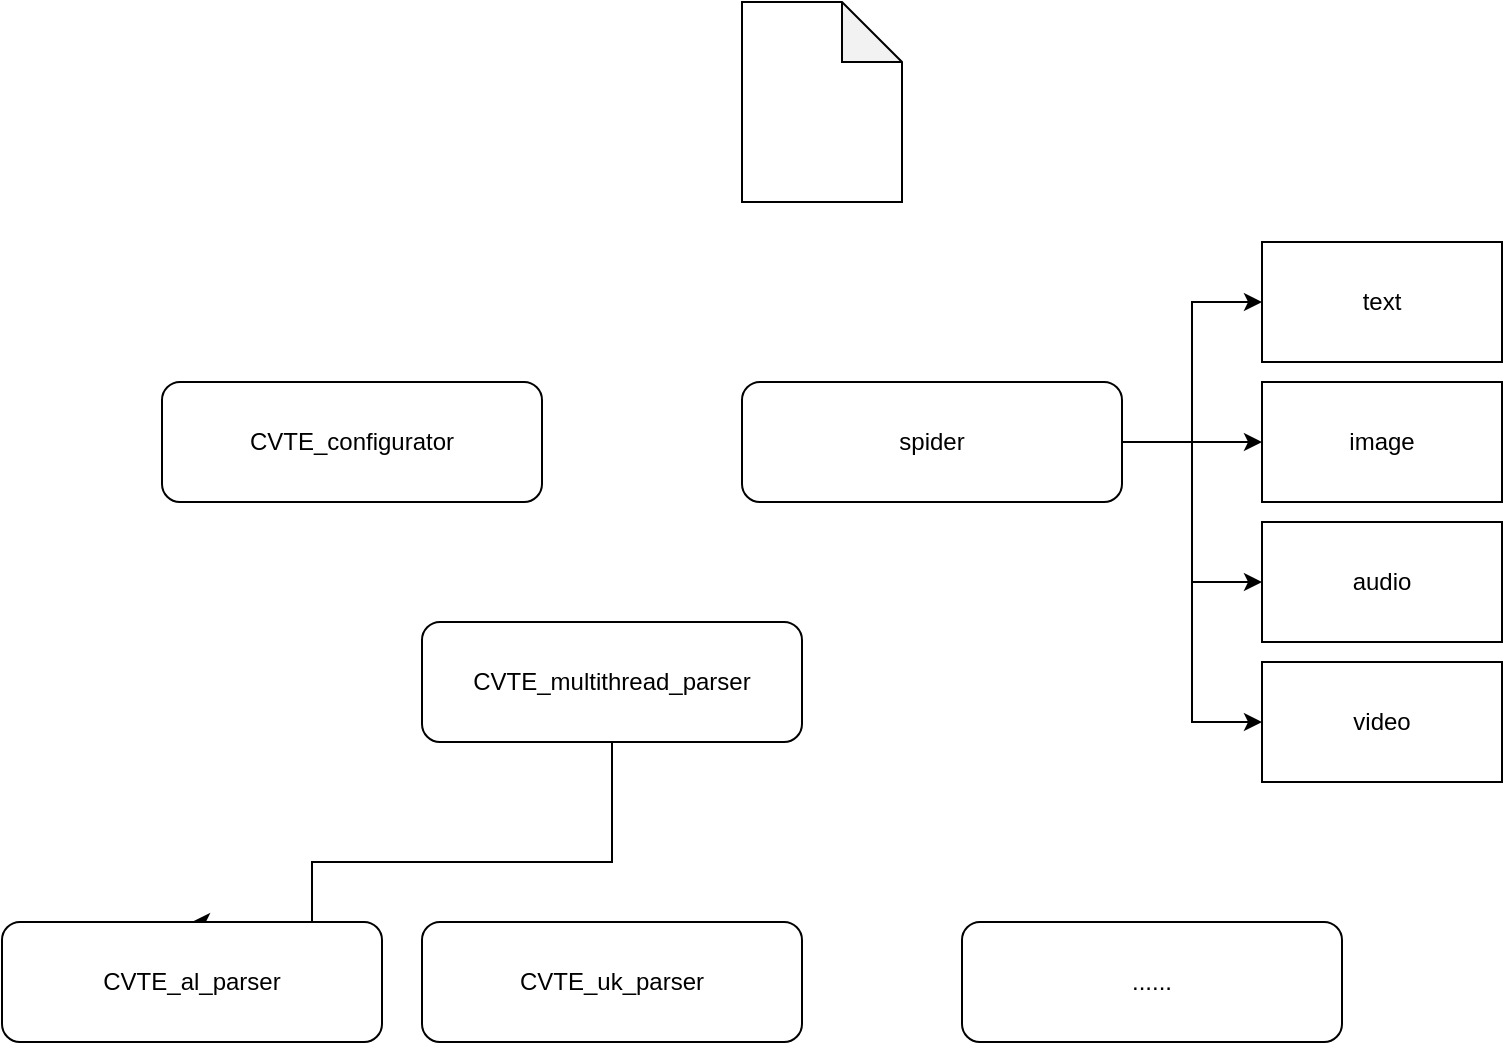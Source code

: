 <mxfile version="14.7.2" type="github">
  <diagram name="Page-1" id="74e2e168-ea6b-b213-b513-2b3c1d86103e">
    <mxGraphModel dx="1303" dy="-125" grid="1" gridSize="10" guides="1" tooltips="1" connect="1" arrows="1" fold="1" page="1" pageScale="1" pageWidth="1100" pageHeight="850" background="none" math="0" shadow="0">
      <root>
        <mxCell id="0" />
        <mxCell id="1" parent="0" />
        <mxCell id="yfDyq0QKi9lULiQapg4m-17" style="edgeStyle=orthogonalEdgeStyle;rounded=0;orthogonalLoop=1;jettySize=auto;html=1;exitX=0.5;exitY=1;exitDx=0;exitDy=0;entryX=0.5;entryY=0;entryDx=0;entryDy=0;" edge="1" parent="1" source="yfDyq0QKi9lULiQapg4m-1" target="yfDyq0QKi9lULiQapg4m-5">
          <mxGeometry relative="1" as="geometry">
            <Array as="points">
              <mxPoint x="445" y="1360" />
              <mxPoint x="295" y="1360" />
            </Array>
          </mxGeometry>
        </mxCell>
        <mxCell id="yfDyq0QKi9lULiQapg4m-1" value="CVTE_multithread_parser" style="rounded=1;whiteSpace=wrap;html=1;" vertex="1" parent="1">
          <mxGeometry x="350" y="1240" width="190" height="60" as="geometry" />
        </mxCell>
        <mxCell id="yfDyq0QKi9lULiQapg4m-2" value="CVTE_configurator" style="rounded=1;whiteSpace=wrap;html=1;" vertex="1" parent="1">
          <mxGeometry x="220" y="1120" width="190" height="60" as="geometry" />
        </mxCell>
        <mxCell id="yfDyq0QKi9lULiQapg4m-13" style="edgeStyle=orthogonalEdgeStyle;rounded=0;orthogonalLoop=1;jettySize=auto;html=1;exitX=1;exitY=0.5;exitDx=0;exitDy=0;entryX=0;entryY=0.5;entryDx=0;entryDy=0;" edge="1" parent="1" source="yfDyq0QKi9lULiQapg4m-3" target="yfDyq0QKi9lULiQapg4m-8">
          <mxGeometry relative="1" as="geometry" />
        </mxCell>
        <mxCell id="yfDyq0QKi9lULiQapg4m-14" style="edgeStyle=orthogonalEdgeStyle;rounded=0;orthogonalLoop=1;jettySize=auto;html=1;exitX=1;exitY=0.5;exitDx=0;exitDy=0;entryX=0;entryY=0.5;entryDx=0;entryDy=0;" edge="1" parent="1" source="yfDyq0QKi9lULiQapg4m-3" target="yfDyq0QKi9lULiQapg4m-10">
          <mxGeometry relative="1" as="geometry" />
        </mxCell>
        <mxCell id="yfDyq0QKi9lULiQapg4m-15" style="edgeStyle=orthogonalEdgeStyle;rounded=0;orthogonalLoop=1;jettySize=auto;html=1;exitX=1;exitY=0.5;exitDx=0;exitDy=0;entryX=0;entryY=0.5;entryDx=0;entryDy=0;" edge="1" parent="1" source="yfDyq0QKi9lULiQapg4m-3" target="yfDyq0QKi9lULiQapg4m-11">
          <mxGeometry relative="1" as="geometry" />
        </mxCell>
        <mxCell id="yfDyq0QKi9lULiQapg4m-16" style="edgeStyle=orthogonalEdgeStyle;rounded=0;orthogonalLoop=1;jettySize=auto;html=1;exitX=1;exitY=0.5;exitDx=0;exitDy=0;entryX=0;entryY=0.5;entryDx=0;entryDy=0;" edge="1" parent="1" source="yfDyq0QKi9lULiQapg4m-3" target="yfDyq0QKi9lULiQapg4m-12">
          <mxGeometry relative="1" as="geometry" />
        </mxCell>
        <mxCell id="yfDyq0QKi9lULiQapg4m-3" value="spider" style="rounded=1;whiteSpace=wrap;html=1;" vertex="1" parent="1">
          <mxGeometry x="510" y="1120" width="190" height="60" as="geometry" />
        </mxCell>
        <mxCell id="yfDyq0QKi9lULiQapg4m-5" value="CVTE_al_parser" style="rounded=1;whiteSpace=wrap;html=1;" vertex="1" parent="1">
          <mxGeometry x="140" y="1390" width="190" height="60" as="geometry" />
        </mxCell>
        <mxCell id="yfDyq0QKi9lULiQapg4m-6" value="" style="shape=note;whiteSpace=wrap;html=1;backgroundOutline=1;darkOpacity=0.05;" vertex="1" parent="1">
          <mxGeometry x="510" y="930" width="80" height="100" as="geometry" />
        </mxCell>
        <mxCell id="yfDyq0QKi9lULiQapg4m-8" value="text" style="rounded=0;whiteSpace=wrap;html=1;" vertex="1" parent="1">
          <mxGeometry x="770" y="1050" width="120" height="60" as="geometry" />
        </mxCell>
        <mxCell id="yfDyq0QKi9lULiQapg4m-10" value="image" style="rounded=0;whiteSpace=wrap;html=1;" vertex="1" parent="1">
          <mxGeometry x="770" y="1120" width="120" height="60" as="geometry" />
        </mxCell>
        <mxCell id="yfDyq0QKi9lULiQapg4m-11" value="audio" style="rounded=0;whiteSpace=wrap;html=1;" vertex="1" parent="1">
          <mxGeometry x="770" y="1190" width="120" height="60" as="geometry" />
        </mxCell>
        <mxCell id="yfDyq0QKi9lULiQapg4m-12" value="video" style="rounded=0;whiteSpace=wrap;html=1;" vertex="1" parent="1">
          <mxGeometry x="770" y="1260" width="120" height="60" as="geometry" />
        </mxCell>
        <mxCell id="yfDyq0QKi9lULiQapg4m-18" value="CVTE_uk_parser" style="rounded=1;whiteSpace=wrap;html=1;" vertex="1" parent="1">
          <mxGeometry x="350" y="1390" width="190" height="60" as="geometry" />
        </mxCell>
        <mxCell id="yfDyq0QKi9lULiQapg4m-19" value="......" style="rounded=1;whiteSpace=wrap;html=1;" vertex="1" parent="1">
          <mxGeometry x="620" y="1390" width="190" height="60" as="geometry" />
        </mxCell>
      </root>
    </mxGraphModel>
  </diagram>
</mxfile>
